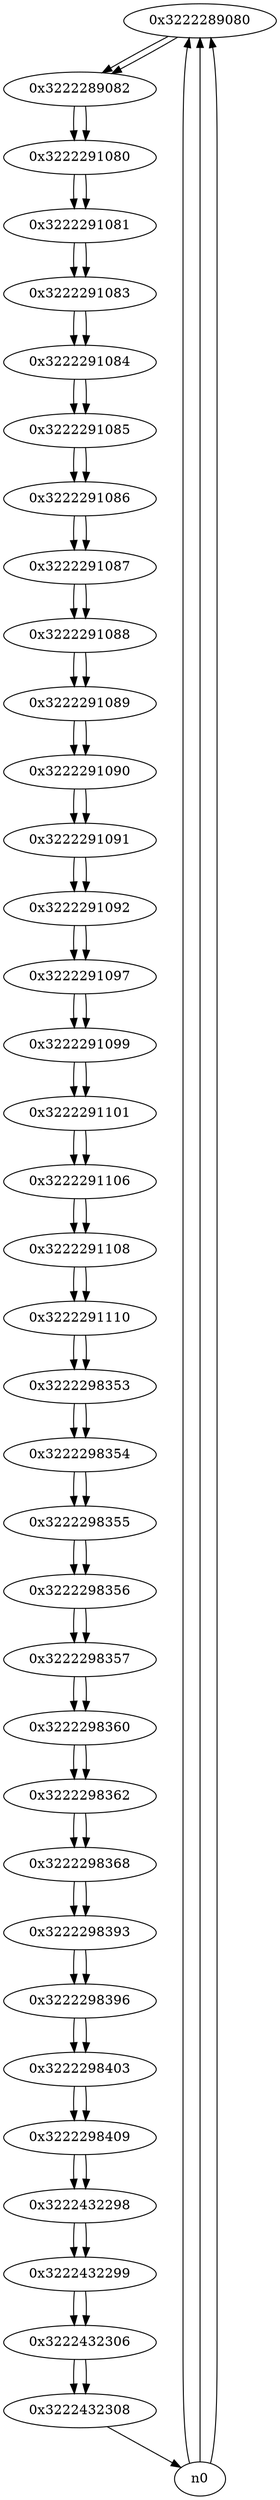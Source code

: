 digraph G{
/* nodes */
  n1 [label="0x3222289080"]
  n2 [label="0x3222289082"]
  n3 [label="0x3222291080"]
  n4 [label="0x3222291081"]
  n5 [label="0x3222291083"]
  n6 [label="0x3222291084"]
  n7 [label="0x3222291085"]
  n8 [label="0x3222291086"]
  n9 [label="0x3222291087"]
  n10 [label="0x3222291088"]
  n11 [label="0x3222291089"]
  n12 [label="0x3222291090"]
  n13 [label="0x3222291091"]
  n14 [label="0x3222291092"]
  n15 [label="0x3222291097"]
  n16 [label="0x3222291099"]
  n17 [label="0x3222291101"]
  n18 [label="0x3222291106"]
  n19 [label="0x3222291108"]
  n20 [label="0x3222291110"]
  n21 [label="0x3222298353"]
  n22 [label="0x3222298354"]
  n23 [label="0x3222298355"]
  n24 [label="0x3222298356"]
  n25 [label="0x3222298357"]
  n26 [label="0x3222298360"]
  n27 [label="0x3222298362"]
  n28 [label="0x3222298368"]
  n29 [label="0x3222298393"]
  n30 [label="0x3222298396"]
  n31 [label="0x3222298403"]
  n32 [label="0x3222298409"]
  n33 [label="0x3222432298"]
  n34 [label="0x3222432299"]
  n35 [label="0x3222432306"]
  n36 [label="0x3222432308"]
/* edges */
n1 -> n2;
n0 -> n1;
n0 -> n1;
n0 -> n1;
n2 -> n3;
n1 -> n2;
n3 -> n4;
n2 -> n3;
n4 -> n5;
n3 -> n4;
n5 -> n6;
n4 -> n5;
n6 -> n7;
n5 -> n6;
n7 -> n8;
n6 -> n7;
n8 -> n9;
n7 -> n8;
n9 -> n10;
n8 -> n9;
n10 -> n11;
n9 -> n10;
n11 -> n12;
n10 -> n11;
n12 -> n13;
n11 -> n12;
n13 -> n14;
n12 -> n13;
n14 -> n15;
n13 -> n14;
n15 -> n16;
n14 -> n15;
n16 -> n17;
n15 -> n16;
n17 -> n18;
n16 -> n17;
n18 -> n19;
n17 -> n18;
n19 -> n20;
n18 -> n19;
n20 -> n21;
n19 -> n20;
n21 -> n22;
n20 -> n21;
n22 -> n23;
n21 -> n22;
n23 -> n24;
n22 -> n23;
n24 -> n25;
n23 -> n24;
n25 -> n26;
n24 -> n25;
n26 -> n27;
n25 -> n26;
n27 -> n28;
n26 -> n27;
n28 -> n29;
n27 -> n28;
n29 -> n30;
n28 -> n29;
n30 -> n31;
n29 -> n30;
n31 -> n32;
n30 -> n31;
n32 -> n33;
n31 -> n32;
n33 -> n34;
n32 -> n33;
n34 -> n35;
n33 -> n34;
n35 -> n36;
n34 -> n35;
n36 -> n0;
n35 -> n36;
}
